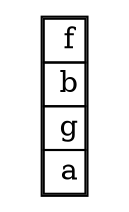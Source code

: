 digraph G { 
  node [shape = name]; 
  2[label=  <<table border= "1 " cellspacing= " 0 "><tr> 
<td> f</td> </tr> 
<tr> 
<td> b</td> </tr> 
<tr> 
<td> g</td> </tr> 
<tr> 
<td> a</td> </tr> 
</table>>  shape = none ]; 
 }
